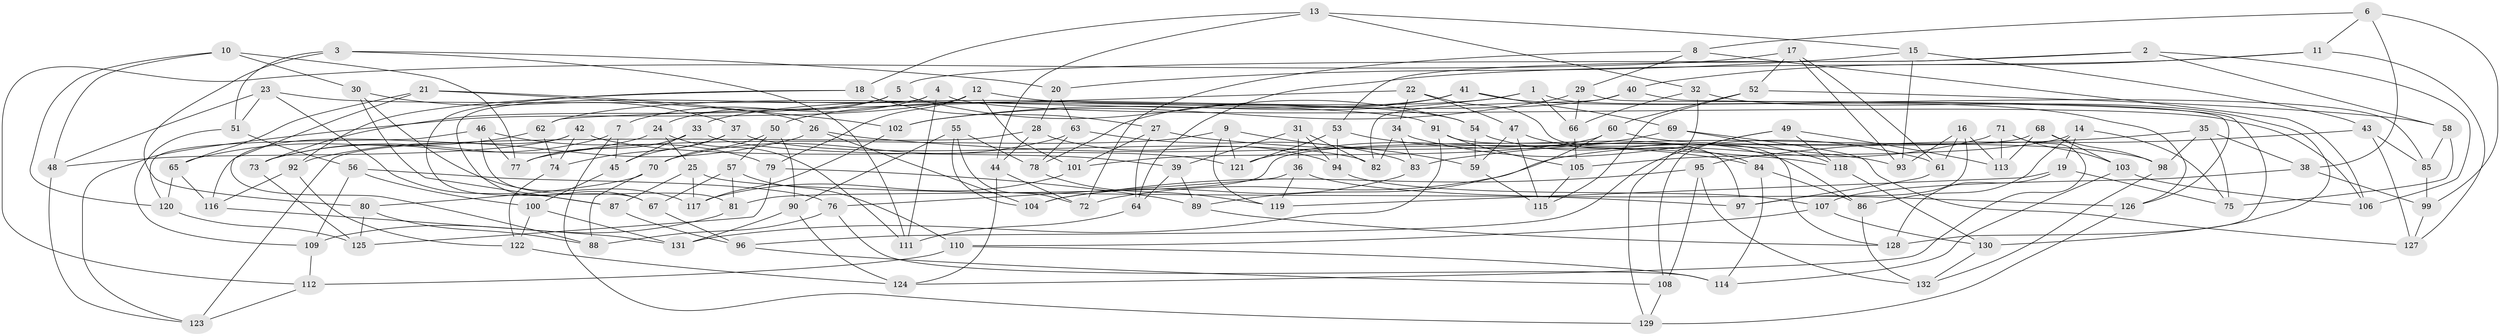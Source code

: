 // Generated by graph-tools (version 1.1) at 2025/38/03/09/25 02:38:12]
// undirected, 132 vertices, 264 edges
graph export_dot {
graph [start="1"]
  node [color=gray90,style=filled];
  1;
  2;
  3;
  4;
  5;
  6;
  7;
  8;
  9;
  10;
  11;
  12;
  13;
  14;
  15;
  16;
  17;
  18;
  19;
  20;
  21;
  22;
  23;
  24;
  25;
  26;
  27;
  28;
  29;
  30;
  31;
  32;
  33;
  34;
  35;
  36;
  37;
  38;
  39;
  40;
  41;
  42;
  43;
  44;
  45;
  46;
  47;
  48;
  49;
  50;
  51;
  52;
  53;
  54;
  55;
  56;
  57;
  58;
  59;
  60;
  61;
  62;
  63;
  64;
  65;
  66;
  67;
  68;
  69;
  70;
  71;
  72;
  73;
  74;
  75;
  76;
  77;
  78;
  79;
  80;
  81;
  82;
  83;
  84;
  85;
  86;
  87;
  88;
  89;
  90;
  91;
  92;
  93;
  94;
  95;
  96;
  97;
  98;
  99;
  100;
  101;
  102;
  103;
  104;
  105;
  106;
  107;
  108;
  109;
  110;
  111;
  112;
  113;
  114;
  115;
  116;
  117;
  118;
  119;
  120;
  121;
  122;
  123;
  124;
  125;
  126;
  127;
  128;
  129;
  130;
  131;
  132;
  1 -- 33;
  1 -- 102;
  1 -- 85;
  1 -- 66;
  2 -- 5;
  2 -- 58;
  2 -- 106;
  2 -- 53;
  3 -- 51;
  3 -- 20;
  3 -- 80;
  3 -- 111;
  4 -- 67;
  4 -- 106;
  4 -- 7;
  4 -- 111;
  5 -- 24;
  5 -- 73;
  5 -- 54;
  6 -- 11;
  6 -- 99;
  6 -- 38;
  6 -- 8;
  7 -- 73;
  7 -- 45;
  7 -- 129;
  8 -- 72;
  8 -- 29;
  8 -- 106;
  9 -- 121;
  9 -- 77;
  9 -- 119;
  9 -- 59;
  10 -- 30;
  10 -- 48;
  10 -- 120;
  10 -- 77;
  11 -- 64;
  11 -- 127;
  11 -- 40;
  12 -- 101;
  12 -- 123;
  12 -- 79;
  12 -- 54;
  13 -- 32;
  13 -- 44;
  13 -- 18;
  13 -- 15;
  14 -- 105;
  14 -- 86;
  14 -- 19;
  14 -- 75;
  15 -- 20;
  15 -- 93;
  15 -- 43;
  16 -- 97;
  16 -- 61;
  16 -- 113;
  16 -- 93;
  17 -- 93;
  17 -- 112;
  17 -- 52;
  17 -- 61;
  18 -- 67;
  18 -- 92;
  18 -- 27;
  19 -- 119;
  19 -- 75;
  19 -- 128;
  20 -- 63;
  20 -- 28;
  21 -- 26;
  21 -- 102;
  21 -- 88;
  21 -- 65;
  22 -- 47;
  22 -- 62;
  22 -- 128;
  22 -- 34;
  23 -- 91;
  23 -- 48;
  23 -- 87;
  23 -- 51;
  24 -- 73;
  24 -- 111;
  24 -- 25;
  25 -- 97;
  25 -- 87;
  25 -- 117;
  26 -- 118;
  26 -- 92;
  26 -- 104;
  27 -- 101;
  27 -- 93;
  27 -- 64;
  28 -- 94;
  28 -- 123;
  28 -- 44;
  29 -- 66;
  29 -- 126;
  29 -- 102;
  30 -- 117;
  30 -- 37;
  30 -- 87;
  31 -- 36;
  31 -- 82;
  31 -- 94;
  31 -- 39;
  32 -- 129;
  32 -- 66;
  32 -- 130;
  33 -- 77;
  33 -- 45;
  33 -- 39;
  34 -- 82;
  34 -- 83;
  34 -- 61;
  35 -- 38;
  35 -- 98;
  35 -- 75;
  35 -- 83;
  36 -- 126;
  36 -- 119;
  36 -- 76;
  37 -- 74;
  37 -- 82;
  37 -- 45;
  38 -- 107;
  38 -- 99;
  39 -- 89;
  39 -- 64;
  40 -- 50;
  40 -- 128;
  40 -- 82;
  41 -- 78;
  41 -- 62;
  41 -- 126;
  41 -- 69;
  42 -- 116;
  42 -- 121;
  42 -- 48;
  42 -- 74;
  43 -- 95;
  43 -- 85;
  43 -- 127;
  44 -- 124;
  44 -- 72;
  45 -- 100;
  46 -- 77;
  46 -- 120;
  46 -- 79;
  46 -- 81;
  47 -- 84;
  47 -- 115;
  47 -- 59;
  48 -- 123;
  49 -- 108;
  49 -- 113;
  49 -- 96;
  49 -- 118;
  50 -- 90;
  50 -- 57;
  50 -- 70;
  51 -- 109;
  51 -- 56;
  52 -- 115;
  52 -- 60;
  52 -- 58;
  53 -- 84;
  53 -- 121;
  53 -- 94;
  54 -- 59;
  54 -- 86;
  55 -- 78;
  55 -- 90;
  55 -- 72;
  55 -- 104;
  56 -- 109;
  56 -- 76;
  56 -- 100;
  57 -- 81;
  57 -- 110;
  57 -- 67;
  58 -- 75;
  58 -- 85;
  59 -- 115;
  60 -- 89;
  60 -- 98;
  60 -- 101;
  61 -- 97;
  62 -- 74;
  62 -- 65;
  63 -- 70;
  63 -- 83;
  63 -- 78;
  64 -- 111;
  65 -- 120;
  65 -- 116;
  66 -- 105;
  67 -- 96;
  68 -- 113;
  68 -- 98;
  68 -- 103;
  68 -- 81;
  69 -- 118;
  69 -- 127;
  69 -- 121;
  70 -- 80;
  70 -- 88;
  71 -- 72;
  71 -- 124;
  71 -- 113;
  71 -- 103;
  73 -- 125;
  74 -- 122;
  76 -- 114;
  76 -- 88;
  78 -- 119;
  79 -- 125;
  79 -- 89;
  80 -- 88;
  80 -- 125;
  81 -- 109;
  83 -- 104;
  84 -- 86;
  84 -- 114;
  85 -- 99;
  86 -- 132;
  87 -- 96;
  89 -- 128;
  90 -- 124;
  90 -- 131;
  91 -- 105;
  91 -- 97;
  91 -- 131;
  92 -- 116;
  92 -- 122;
  94 -- 107;
  95 -- 132;
  95 -- 104;
  95 -- 108;
  96 -- 108;
  98 -- 132;
  99 -- 127;
  100 -- 131;
  100 -- 122;
  101 -- 117;
  102 -- 117;
  103 -- 106;
  103 -- 114;
  105 -- 115;
  107 -- 110;
  107 -- 130;
  108 -- 129;
  109 -- 112;
  110 -- 112;
  110 -- 114;
  112 -- 123;
  116 -- 131;
  118 -- 130;
  120 -- 125;
  122 -- 124;
  126 -- 129;
  130 -- 132;
}
